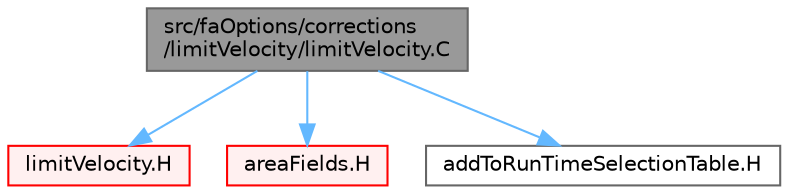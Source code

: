 digraph "src/faOptions/corrections/limitVelocity/limitVelocity.C"
{
 // LATEX_PDF_SIZE
  bgcolor="transparent";
  edge [fontname=Helvetica,fontsize=10,labelfontname=Helvetica,labelfontsize=10];
  node [fontname=Helvetica,fontsize=10,shape=box,height=0.2,width=0.4];
  Node1 [id="Node000001",label="src/faOptions/corrections\l/limitVelocity/limitVelocity.C",height=0.2,width=0.4,color="gray40", fillcolor="grey60", style="filled", fontcolor="black",tooltip=" "];
  Node1 -> Node2 [id="edge1_Node000001_Node000002",color="steelblue1",style="solid",tooltip=" "];
  Node2 [id="Node000002",label="limitVelocity.H",height=0.2,width=0.4,color="red", fillcolor="#FFF0F0", style="filled",URL="$faOptions_2corrections_2limitVelocity_2limitVelocity_8H.html",tooltip=" "];
  Node1 -> Node347 [id="edge2_Node000001_Node000347",color="steelblue1",style="solid",tooltip=" "];
  Node347 [id="Node000347",label="areaFields.H",height=0.2,width=0.4,color="red", fillcolor="#FFF0F0", style="filled",URL="$areaFields_8H.html",tooltip=" "];
  Node1 -> Node436 [id="edge3_Node000001_Node000436",color="steelblue1",style="solid",tooltip=" "];
  Node436 [id="Node000436",label="addToRunTimeSelectionTable.H",height=0.2,width=0.4,color="grey40", fillcolor="white", style="filled",URL="$addToRunTimeSelectionTable_8H.html",tooltip="Macros for easy insertion into run-time selection tables."];
}
